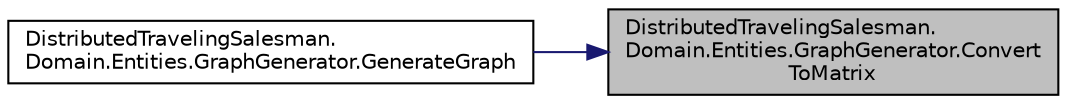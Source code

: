 digraph "DistributedTravelingSalesman.Domain.Entities.GraphGenerator.ConvertToMatrix"
{
 // INTERACTIVE_SVG=YES
 // LATEX_PDF_SIZE
  edge [fontname="Helvetica",fontsize="10",labelfontname="Helvetica",labelfontsize="10"];
  node [fontname="Helvetica",fontsize="10",shape=record];
  rankdir="RL";
  Node1 [label="DistributedTravelingSalesman.\lDomain.Entities.GraphGenerator.Convert\lToMatrix",height=0.2,width=0.4,color="black", fillcolor="grey75", style="filled", fontcolor="black",tooltip=" "];
  Node1 -> Node2 [dir="back",color="midnightblue",fontsize="10",style="solid",fontname="Helvetica"];
  Node2 [label="DistributedTravelingSalesman.\lDomain.Entities.GraphGenerator.GenerateGraph",height=0.2,width=0.4,color="black", fillcolor="white", style="filled",URL="$class_distributed_traveling_salesman_1_1_domain_1_1_entities_1_1_graph_generator.html#a4e9aa1a9f32510e1cda2ec38d6028159",tooltip=" "];
}
